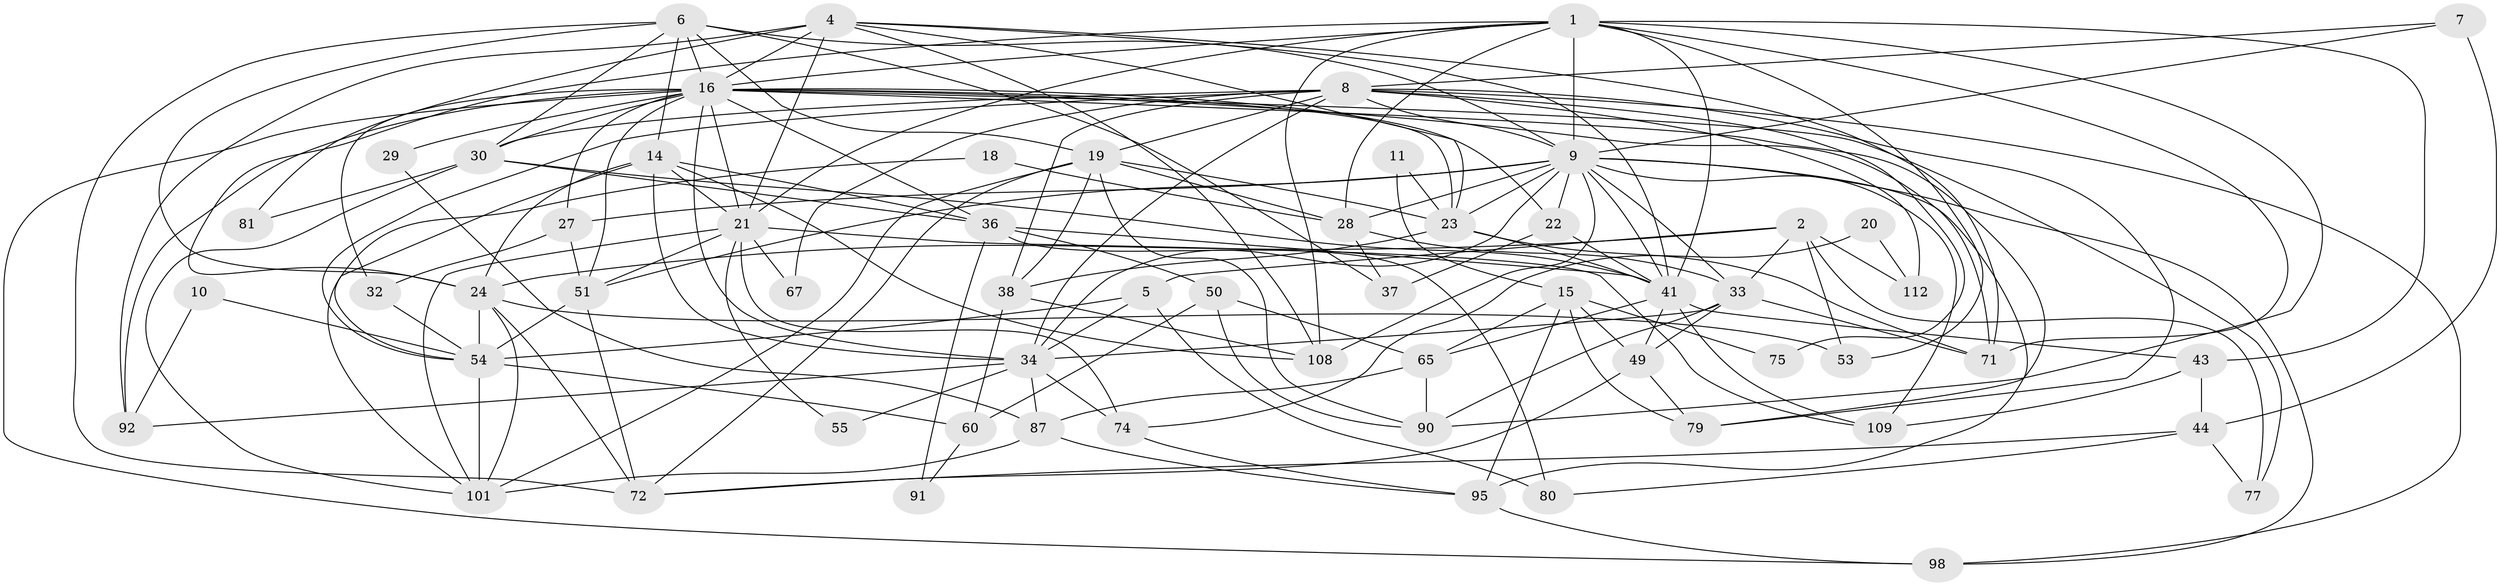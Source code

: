 // original degree distribution, {5: 0.16666666666666666, 2: 0.15833333333333333, 4: 0.3, 3: 0.24166666666666667, 6: 0.08333333333333333, 8: 0.025, 13: 0.008333333333333333, 7: 0.016666666666666666}
// Generated by graph-tools (version 1.1) at 2025/14/03/09/25 04:14:50]
// undirected, 60 vertices, 166 edges
graph export_dot {
graph [start="1"]
  node [color=gray90,style=filled];
  1 [super="+100+3"];
  2 [super="+13"];
  4 [super="+76+40"];
  5 [super="+117"];
  6 [super="+17+69"];
  7;
  8 [super="+12+26"];
  9 [super="+56+64"];
  10;
  11;
  14 [super="+35"];
  15 [super="+48"];
  16 [super="+57"];
  18;
  19 [super="+66"];
  20;
  21 [super="+25+118"];
  22;
  23 [super="+97+45"];
  24 [super="+31"];
  27;
  28 [super="+88"];
  29;
  30 [super="+86+39"];
  32;
  33 [super="+52"];
  34 [super="+58+78"];
  36 [super="+68+42"];
  37;
  38 [super="+102"];
  41 [super="+104"];
  43 [super="+46"];
  44 [super="+116"];
  49 [super="+110"];
  50;
  51 [super="+62+82"];
  53;
  54 [super="+84+61"];
  55;
  60 [super="+63"];
  65 [super="+96"];
  67;
  71 [super="+103+114"];
  72 [super="+93"];
  74;
  75;
  77;
  79 [super="+89"];
  80;
  81;
  87 [super="+120"];
  90;
  91;
  92;
  95;
  98;
  101 [super="+111"];
  108;
  109;
  112;
  1 -- 43;
  1 -- 90;
  1 -- 53;
  1 -- 16;
  1 -- 21;
  1 -- 9;
  1 -- 108;
  1 -- 28;
  1 -- 71;
  1 -- 41;
  1 -- 24;
  2 -- 24;
  2 -- 112;
  2 -- 33;
  2 -- 53;
  2 -- 77;
  2 -- 5;
  4 -- 81;
  4 -- 41;
  4 -- 108;
  4 -- 21 [weight=2];
  4 -- 92;
  4 -- 16;
  4 -- 71;
  4 -- 23;
  5 -- 80;
  5 -- 54;
  5 -- 34 [weight=2];
  6 -- 37;
  6 -- 30;
  6 -- 19;
  6 -- 14;
  6 -- 24;
  6 -- 16;
  6 -- 9;
  6 -- 72;
  7 -- 8;
  7 -- 44;
  7 -- 9;
  8 -- 79;
  8 -- 67 [weight=2];
  8 -- 30 [weight=2];
  8 -- 98;
  8 -- 38;
  8 -- 9;
  8 -- 75;
  8 -- 112;
  8 -- 19;
  8 -- 54;
  8 -- 34;
  9 -- 33;
  9 -- 98;
  9 -- 27;
  9 -- 95;
  9 -- 41;
  9 -- 51;
  9 -- 108;
  9 -- 22;
  9 -- 23;
  9 -- 28;
  9 -- 109;
  9 -- 34;
  10 -- 92;
  10 -- 54;
  11 -- 23;
  11 -- 15;
  14 -- 24;
  14 -- 108;
  14 -- 34;
  14 -- 36;
  14 -- 21;
  14 -- 54;
  15 -- 95;
  15 -- 79;
  15 -- 75;
  15 -- 49;
  15 -- 65;
  16 -- 21;
  16 -- 32;
  16 -- 98;
  16 -- 36 [weight=2];
  16 -- 77;
  16 -- 79;
  16 -- 22;
  16 -- 27;
  16 -- 92;
  16 -- 29;
  16 -- 30;
  16 -- 71;
  16 -- 51;
  16 -- 23;
  16 -- 34;
  18 -- 101;
  18 -- 28;
  19 -- 101;
  19 -- 23;
  19 -- 90;
  19 -- 28;
  19 -- 38;
  19 -- 72;
  20 -- 112;
  20 -- 74;
  21 -- 109;
  21 -- 51 [weight=2];
  21 -- 67;
  21 -- 74;
  21 -- 55;
  21 -- 101;
  22 -- 37;
  22 -- 41;
  23 -- 71;
  23 -- 38;
  23 -- 41;
  24 -- 53;
  24 -- 54;
  24 -- 72;
  24 -- 101;
  27 -- 32;
  27 -- 51;
  28 -- 37;
  28 -- 33;
  29 -- 87;
  30 -- 101;
  30 -- 81;
  30 -- 41;
  30 -- 36;
  32 -- 54;
  33 -- 49;
  33 -- 90;
  33 -- 71;
  33 -- 34;
  34 -- 55;
  34 -- 74;
  34 -- 92;
  34 -- 87;
  36 -- 41;
  36 -- 91 [weight=2];
  36 -- 80;
  36 -- 50;
  38 -- 108;
  38 -- 60;
  41 -- 109;
  41 -- 65;
  41 -- 49;
  41 -- 43;
  43 -- 44;
  43 -- 109;
  44 -- 80;
  44 -- 77;
  44 -- 72;
  49 -- 79;
  49 -- 72;
  50 -- 65 [weight=2];
  50 -- 90;
  50 -- 60;
  51 -- 72 [weight=2];
  51 -- 54;
  54 -- 60;
  54 -- 101;
  60 -- 91;
  65 -- 90;
  65 -- 87;
  74 -- 95;
  87 -- 101;
  87 -- 95;
  95 -- 98;
}
